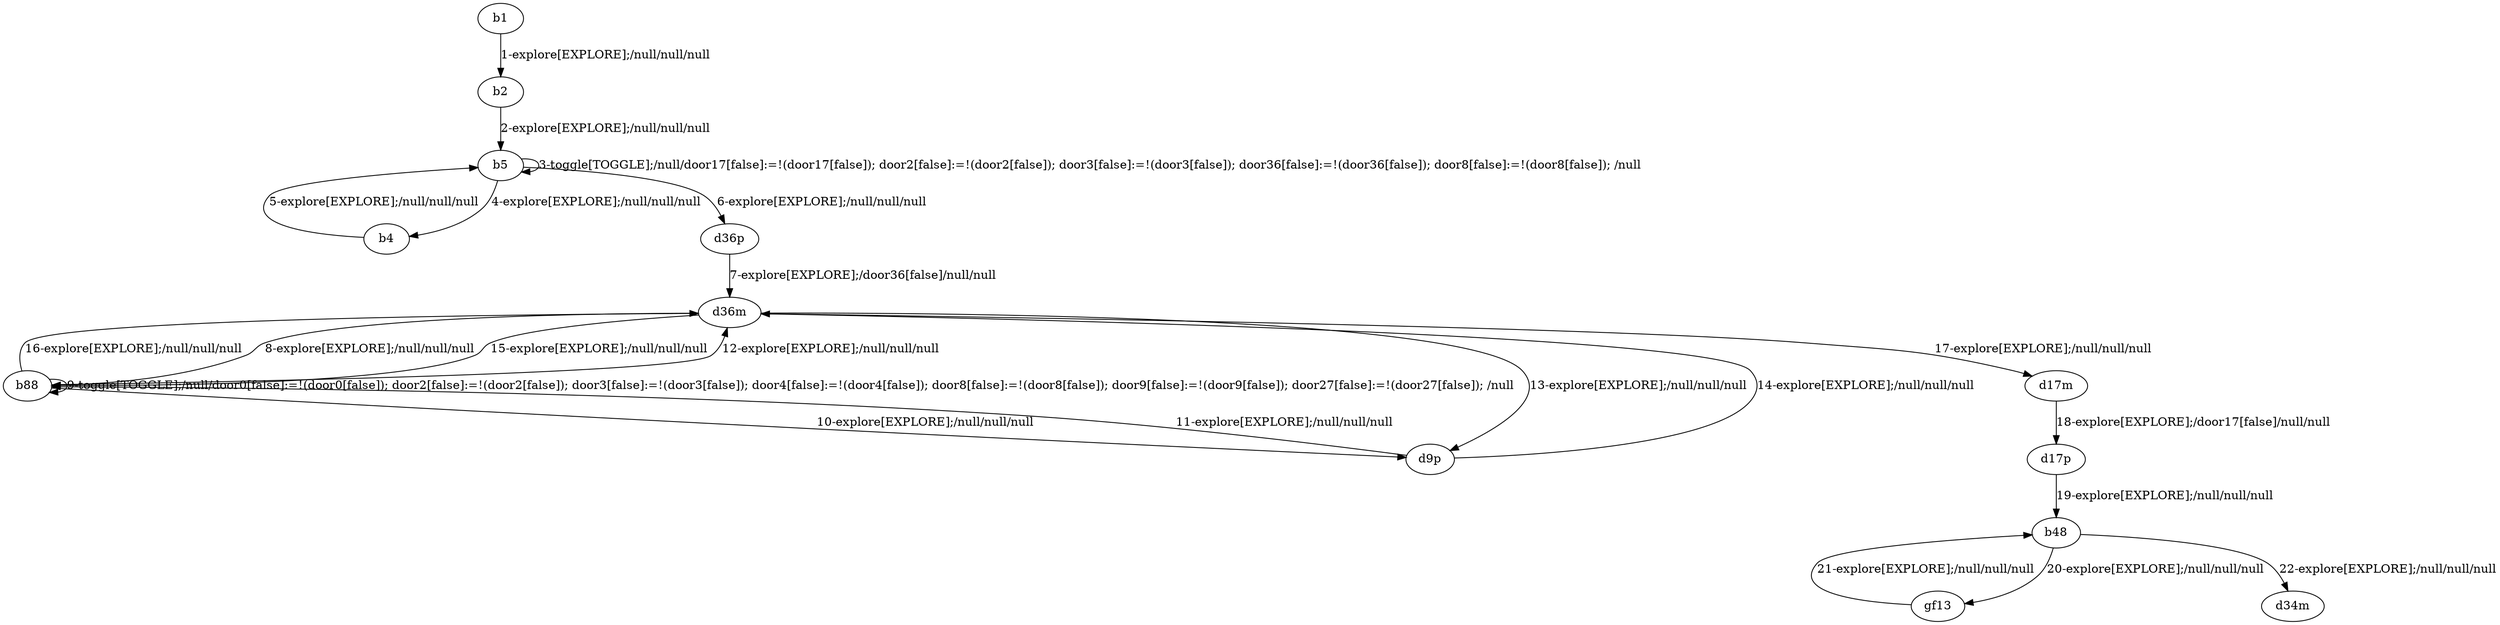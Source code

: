 # Total number of goals covered by this test: 4
# d17p --> b48
# b48 --> d34m
# b48 --> gf13
# gf13 --> b48

digraph g {
"b1" -> "b2" [label = "1-explore[EXPLORE];/null/null/null"];
"b2" -> "b5" [label = "2-explore[EXPLORE];/null/null/null"];
"b5" -> "b5" [label = "3-toggle[TOGGLE];/null/door17[false]:=!(door17[false]); door2[false]:=!(door2[false]); door3[false]:=!(door3[false]); door36[false]:=!(door36[false]); door8[false]:=!(door8[false]); /null"];
"b5" -> "b4" [label = "4-explore[EXPLORE];/null/null/null"];
"b4" -> "b5" [label = "5-explore[EXPLORE];/null/null/null"];
"b5" -> "d36p" [label = "6-explore[EXPLORE];/null/null/null"];
"d36p" -> "d36m" [label = "7-explore[EXPLORE];/door36[false]/null/null"];
"d36m" -> "b88" [label = "8-explore[EXPLORE];/null/null/null"];
"b88" -> "b88" [label = "9-toggle[TOGGLE];/null/door0[false]:=!(door0[false]); door2[false]:=!(door2[false]); door3[false]:=!(door3[false]); door4[false]:=!(door4[false]); door8[false]:=!(door8[false]); door9[false]:=!(door9[false]); door27[false]:=!(door27[false]); /null"];
"b88" -> "d9p" [label = "10-explore[EXPLORE];/null/null/null"];
"d9p" -> "b88" [label = "11-explore[EXPLORE];/null/null/null"];
"b88" -> "d36m" [label = "12-explore[EXPLORE];/null/null/null"];
"d36m" -> "d9p" [label = "13-explore[EXPLORE];/null/null/null"];
"d9p" -> "d36m" [label = "14-explore[EXPLORE];/null/null/null"];
"d36m" -> "b88" [label = "15-explore[EXPLORE];/null/null/null"];
"b88" -> "d36m" [label = "16-explore[EXPLORE];/null/null/null"];
"d36m" -> "d17m" [label = "17-explore[EXPLORE];/null/null/null"];
"d17m" -> "d17p" [label = "18-explore[EXPLORE];/door17[false]/null/null"];
"d17p" -> "b48" [label = "19-explore[EXPLORE];/null/null/null"];
"b48" -> "gf13" [label = "20-explore[EXPLORE];/null/null/null"];
"gf13" -> "b48" [label = "21-explore[EXPLORE];/null/null/null"];
"b48" -> "d34m" [label = "22-explore[EXPLORE];/null/null/null"];
}